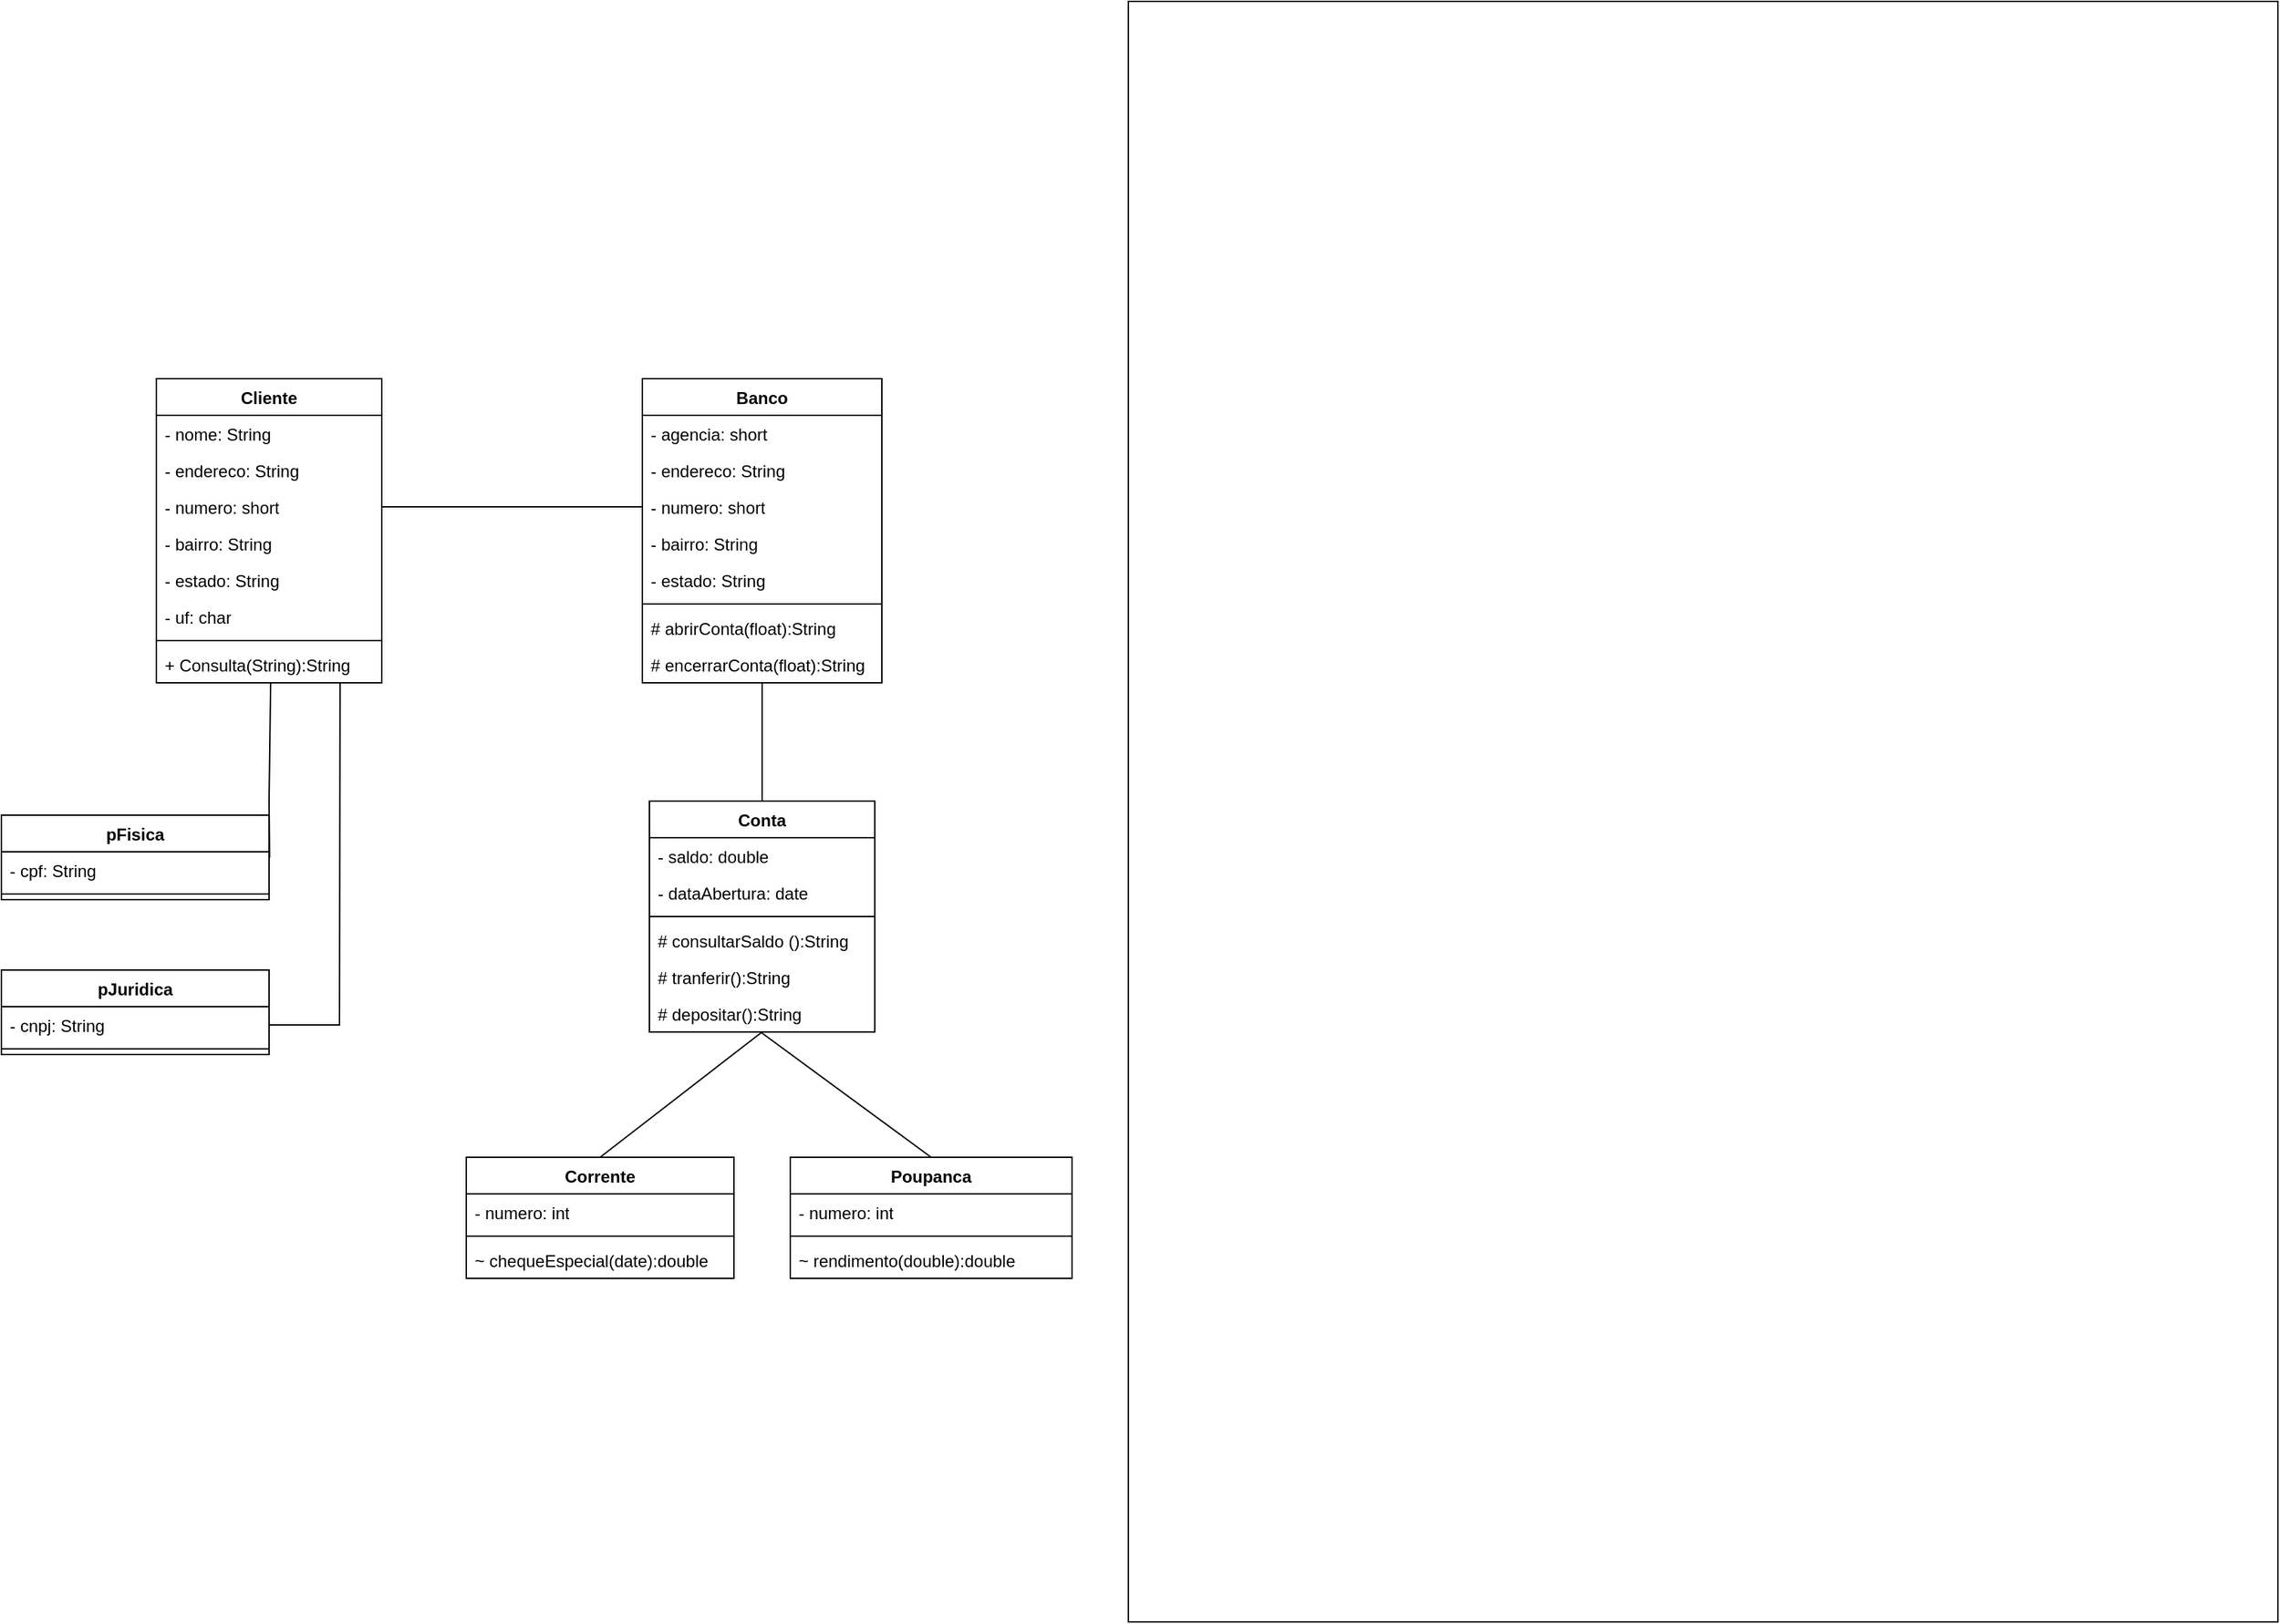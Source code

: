 <mxfile version="24.2.5" type="device">
  <diagram name="Page-1" id="c4acf3e9-155e-7222-9cf6-157b1a14988f">
    <mxGraphModel dx="1195" dy="697" grid="1" gridSize="10" guides="1" tooltips="1" connect="1" arrows="1" fold="1" page="1" pageScale="1" pageWidth="827" pageHeight="1169" background="none" math="0" shadow="0">
      <root>
        <mxCell id="0" />
        <mxCell id="1" parent="0" />
        <mxCell id="DeDeSvF-bZY0zyQ2QNgJ-77" value="" style="whiteSpace=wrap;html=1;" vertex="1" parent="1">
          <mxGeometry x="834" y="9" width="816" height="1151" as="geometry" />
        </mxCell>
        <mxCell id="DeDeSvF-bZY0zyQ2QNgJ-6" value="Cliente" style="swimlane;fontStyle=1;align=center;verticalAlign=top;childLayout=stackLayout;horizontal=1;startSize=26;horizontalStack=0;resizeParent=1;resizeParentMax=0;resizeLast=0;collapsible=1;marginBottom=0;whiteSpace=wrap;html=1;" vertex="1" parent="1">
          <mxGeometry x="144" y="277" width="160" height="216" as="geometry">
            <mxRectangle x="340" y="30" width="100" height="30" as="alternateBounds" />
          </mxGeometry>
        </mxCell>
        <mxCell id="DeDeSvF-bZY0zyQ2QNgJ-7" value="- nome: String" style="text;strokeColor=none;fillColor=none;align=left;verticalAlign=top;spacingLeft=4;spacingRight=4;overflow=hidden;rotatable=0;points=[[0,0.5],[1,0.5]];portConstraint=eastwest;whiteSpace=wrap;html=1;" vertex="1" parent="DeDeSvF-bZY0zyQ2QNgJ-6">
          <mxGeometry y="26" width="160" height="26" as="geometry" />
        </mxCell>
        <mxCell id="DeDeSvF-bZY0zyQ2QNgJ-10" value="- endereco: String" style="text;strokeColor=none;fillColor=none;align=left;verticalAlign=top;spacingLeft=4;spacingRight=4;overflow=hidden;rotatable=0;points=[[0,0.5],[1,0.5]];portConstraint=eastwest;whiteSpace=wrap;html=1;" vertex="1" parent="DeDeSvF-bZY0zyQ2QNgJ-6">
          <mxGeometry y="52" width="160" height="26" as="geometry" />
        </mxCell>
        <mxCell id="DeDeSvF-bZY0zyQ2QNgJ-11" value="- numero: short" style="text;strokeColor=none;fillColor=none;align=left;verticalAlign=top;spacingLeft=4;spacingRight=4;overflow=hidden;rotatable=0;points=[[0,0.5],[1,0.5]];portConstraint=eastwest;whiteSpace=wrap;html=1;" vertex="1" parent="DeDeSvF-bZY0zyQ2QNgJ-6">
          <mxGeometry y="78" width="160" height="26" as="geometry" />
        </mxCell>
        <mxCell id="DeDeSvF-bZY0zyQ2QNgJ-12" value="- bairro: String" style="text;strokeColor=none;fillColor=none;align=left;verticalAlign=top;spacingLeft=4;spacingRight=4;overflow=hidden;rotatable=0;points=[[0,0.5],[1,0.5]];portConstraint=eastwest;whiteSpace=wrap;html=1;" vertex="1" parent="DeDeSvF-bZY0zyQ2QNgJ-6">
          <mxGeometry y="104" width="160" height="26" as="geometry" />
        </mxCell>
        <mxCell id="DeDeSvF-bZY0zyQ2QNgJ-13" value="- estado: String" style="text;strokeColor=none;fillColor=none;align=left;verticalAlign=top;spacingLeft=4;spacingRight=4;overflow=hidden;rotatable=0;points=[[0,0.5],[1,0.5]];portConstraint=eastwest;whiteSpace=wrap;html=1;" vertex="1" parent="DeDeSvF-bZY0zyQ2QNgJ-6">
          <mxGeometry y="130" width="160" height="26" as="geometry" />
        </mxCell>
        <mxCell id="DeDeSvF-bZY0zyQ2QNgJ-66" value="- uf: char" style="text;strokeColor=none;fillColor=none;align=left;verticalAlign=top;spacingLeft=4;spacingRight=4;overflow=hidden;rotatable=0;points=[[0,0.5],[1,0.5]];portConstraint=eastwest;whiteSpace=wrap;html=1;" vertex="1" parent="DeDeSvF-bZY0zyQ2QNgJ-6">
          <mxGeometry y="156" width="160" height="26" as="geometry" />
        </mxCell>
        <mxCell id="DeDeSvF-bZY0zyQ2QNgJ-8" value="" style="line;strokeWidth=1;fillColor=none;align=left;verticalAlign=middle;spacingTop=-1;spacingLeft=3;spacingRight=3;rotatable=0;labelPosition=right;points=[];portConstraint=eastwest;strokeColor=inherit;" vertex="1" parent="DeDeSvF-bZY0zyQ2QNgJ-6">
          <mxGeometry y="182" width="160" height="8" as="geometry" />
        </mxCell>
        <mxCell id="DeDeSvF-bZY0zyQ2QNgJ-9" value="+ Consulta(String):String" style="text;strokeColor=none;fillColor=none;align=left;verticalAlign=top;spacingLeft=4;spacingRight=4;overflow=hidden;rotatable=0;points=[[0,0.5],[1,0.5]];portConstraint=eastwest;whiteSpace=wrap;html=1;" vertex="1" parent="DeDeSvF-bZY0zyQ2QNgJ-6">
          <mxGeometry y="190" width="160" height="26" as="geometry" />
        </mxCell>
        <mxCell id="DeDeSvF-bZY0zyQ2QNgJ-14" value="pFisica" style="swimlane;fontStyle=1;align=center;verticalAlign=top;childLayout=stackLayout;horizontal=1;startSize=26;horizontalStack=0;resizeParent=1;resizeParentMax=0;resizeLast=0;collapsible=1;marginBottom=0;whiteSpace=wrap;html=1;" vertex="1" parent="1">
          <mxGeometry x="34" y="587" width="190" height="60" as="geometry">
            <mxRectangle x="340" y="30" width="100" height="30" as="alternateBounds" />
          </mxGeometry>
        </mxCell>
        <mxCell id="DeDeSvF-bZY0zyQ2QNgJ-17" value="- cpf: String" style="text;strokeColor=none;fillColor=none;align=left;verticalAlign=top;spacingLeft=4;spacingRight=4;overflow=hidden;rotatable=0;points=[[0,0.5],[1,0.5]];portConstraint=eastwest;whiteSpace=wrap;html=1;" vertex="1" parent="DeDeSvF-bZY0zyQ2QNgJ-14">
          <mxGeometry y="26" width="190" height="26" as="geometry" />
        </mxCell>
        <mxCell id="DeDeSvF-bZY0zyQ2QNgJ-20" value="" style="line;strokeWidth=1;fillColor=none;align=left;verticalAlign=middle;spacingTop=-1;spacingLeft=3;spacingRight=3;rotatable=0;labelPosition=right;points=[];portConstraint=eastwest;strokeColor=inherit;" vertex="1" parent="DeDeSvF-bZY0zyQ2QNgJ-14">
          <mxGeometry y="52" width="190" height="8" as="geometry" />
        </mxCell>
        <mxCell id="DeDeSvF-bZY0zyQ2QNgJ-22" value="pJuridica" style="swimlane;fontStyle=1;align=center;verticalAlign=top;childLayout=stackLayout;horizontal=1;startSize=26;horizontalStack=0;resizeParent=1;resizeParentMax=0;resizeLast=0;collapsible=1;marginBottom=0;whiteSpace=wrap;html=1;" vertex="1" parent="1">
          <mxGeometry x="34" y="697" width="190" height="60" as="geometry">
            <mxRectangle x="340" y="30" width="100" height="30" as="alternateBounds" />
          </mxGeometry>
        </mxCell>
        <mxCell id="DeDeSvF-bZY0zyQ2QNgJ-23" value="- cnpj: String" style="text;strokeColor=none;fillColor=none;align=left;verticalAlign=top;spacingLeft=4;spacingRight=4;overflow=hidden;rotatable=0;points=[[0,0.5],[1,0.5]];portConstraint=eastwest;whiteSpace=wrap;html=1;" vertex="1" parent="DeDeSvF-bZY0zyQ2QNgJ-22">
          <mxGeometry y="26" width="190" height="26" as="geometry" />
        </mxCell>
        <mxCell id="DeDeSvF-bZY0zyQ2QNgJ-26" value="" style="line;strokeWidth=1;fillColor=none;align=left;verticalAlign=middle;spacingTop=-1;spacingLeft=3;spacingRight=3;rotatable=0;labelPosition=right;points=[];portConstraint=eastwest;strokeColor=inherit;" vertex="1" parent="DeDeSvF-bZY0zyQ2QNgJ-22">
          <mxGeometry y="52" width="190" height="8" as="geometry" />
        </mxCell>
        <mxCell id="DeDeSvF-bZY0zyQ2QNgJ-28" value="Conta" style="swimlane;fontStyle=1;align=center;verticalAlign=top;childLayout=stackLayout;horizontal=1;startSize=26;horizontalStack=0;resizeParent=1;resizeParentMax=0;resizeLast=0;collapsible=1;marginBottom=0;whiteSpace=wrap;html=1;" vertex="1" parent="1">
          <mxGeometry x="494" y="577" width="160" height="164" as="geometry">
            <mxRectangle x="340" y="30" width="100" height="30" as="alternateBounds" />
          </mxGeometry>
        </mxCell>
        <mxCell id="DeDeSvF-bZY0zyQ2QNgJ-69" value="- saldo: double" style="text;strokeColor=none;fillColor=none;align=left;verticalAlign=top;spacingLeft=4;spacingRight=4;overflow=hidden;rotatable=0;points=[[0,0.5],[1,0.5]];portConstraint=eastwest;whiteSpace=wrap;html=1;" vertex="1" parent="DeDeSvF-bZY0zyQ2QNgJ-28">
          <mxGeometry y="26" width="160" height="26" as="geometry" />
        </mxCell>
        <mxCell id="DeDeSvF-bZY0zyQ2QNgJ-68" value="- dataAbertura: date" style="text;strokeColor=none;fillColor=none;align=left;verticalAlign=top;spacingLeft=4;spacingRight=4;overflow=hidden;rotatable=0;points=[[0,0.5],[1,0.5]];portConstraint=eastwest;whiteSpace=wrap;html=1;" vertex="1" parent="DeDeSvF-bZY0zyQ2QNgJ-28">
          <mxGeometry y="52" width="160" height="26" as="geometry" />
        </mxCell>
        <mxCell id="DeDeSvF-bZY0zyQ2QNgJ-34" value="" style="line;strokeWidth=1;fillColor=none;align=left;verticalAlign=middle;spacingTop=-1;spacingLeft=3;spacingRight=3;rotatable=0;labelPosition=right;points=[];portConstraint=eastwest;strokeColor=inherit;" vertex="1" parent="DeDeSvF-bZY0zyQ2QNgJ-28">
          <mxGeometry y="78" width="160" height="8" as="geometry" />
        </mxCell>
        <mxCell id="DeDeSvF-bZY0zyQ2QNgJ-35" value="# consultarSaldo ():String" style="text;strokeColor=none;fillColor=none;align=left;verticalAlign=top;spacingLeft=4;spacingRight=4;overflow=hidden;rotatable=0;points=[[0,0.5],[1,0.5]];portConstraint=eastwest;whiteSpace=wrap;html=1;" vertex="1" parent="DeDeSvF-bZY0zyQ2QNgJ-28">
          <mxGeometry y="86" width="160" height="26" as="geometry" />
        </mxCell>
        <mxCell id="DeDeSvF-bZY0zyQ2QNgJ-52" value="# tranferir():String" style="text;strokeColor=none;fillColor=none;align=left;verticalAlign=top;spacingLeft=4;spacingRight=4;overflow=hidden;rotatable=0;points=[[0,0.5],[1,0.5]];portConstraint=eastwest;whiteSpace=wrap;html=1;" vertex="1" parent="DeDeSvF-bZY0zyQ2QNgJ-28">
          <mxGeometry y="112" width="160" height="26" as="geometry" />
        </mxCell>
        <mxCell id="DeDeSvF-bZY0zyQ2QNgJ-53" value="# depositar():String" style="text;strokeColor=none;fillColor=none;align=left;verticalAlign=top;spacingLeft=4;spacingRight=4;overflow=hidden;rotatable=0;points=[[0,0.5],[1,0.5]];portConstraint=eastwest;whiteSpace=wrap;html=1;" vertex="1" parent="DeDeSvF-bZY0zyQ2QNgJ-28">
          <mxGeometry y="138" width="160" height="26" as="geometry" />
        </mxCell>
        <mxCell id="DeDeSvF-bZY0zyQ2QNgJ-36" value="Corrente" style="swimlane;fontStyle=1;align=center;verticalAlign=top;childLayout=stackLayout;horizontal=1;startSize=26;horizontalStack=0;resizeParent=1;resizeParentMax=0;resizeLast=0;collapsible=1;marginBottom=0;whiteSpace=wrap;html=1;" vertex="1" parent="1">
          <mxGeometry x="364" y="830" width="190" height="86" as="geometry">
            <mxRectangle x="340" y="30" width="100" height="30" as="alternateBounds" />
          </mxGeometry>
        </mxCell>
        <mxCell id="DeDeSvF-bZY0zyQ2QNgJ-64" value="- numero: int" style="text;strokeColor=none;fillColor=none;align=left;verticalAlign=top;spacingLeft=4;spacingRight=4;overflow=hidden;rotatable=0;points=[[0,0.5],[1,0.5]];portConstraint=eastwest;whiteSpace=wrap;html=1;" vertex="1" parent="DeDeSvF-bZY0zyQ2QNgJ-36">
          <mxGeometry y="26" width="190" height="26" as="geometry" />
        </mxCell>
        <mxCell id="DeDeSvF-bZY0zyQ2QNgJ-42" value="" style="line;strokeWidth=1;fillColor=none;align=left;verticalAlign=middle;spacingTop=-1;spacingLeft=3;spacingRight=3;rotatable=0;labelPosition=right;points=[];portConstraint=eastwest;strokeColor=inherit;" vertex="1" parent="DeDeSvF-bZY0zyQ2QNgJ-36">
          <mxGeometry y="52" width="190" height="8" as="geometry" />
        </mxCell>
        <mxCell id="DeDeSvF-bZY0zyQ2QNgJ-43" value="~ chequeEspecial(date):double" style="text;strokeColor=none;fillColor=none;align=left;verticalAlign=top;spacingLeft=4;spacingRight=4;overflow=hidden;rotatable=0;points=[[0,0.5],[1,0.5]];portConstraint=eastwest;whiteSpace=wrap;html=1;" vertex="1" parent="DeDeSvF-bZY0zyQ2QNgJ-36">
          <mxGeometry y="60" width="190" height="26" as="geometry" />
        </mxCell>
        <mxCell id="DeDeSvF-bZY0zyQ2QNgJ-44" value="Poupanca" style="swimlane;fontStyle=1;align=center;verticalAlign=top;childLayout=stackLayout;horizontal=1;startSize=26;horizontalStack=0;resizeParent=1;resizeParentMax=0;resizeLast=0;collapsible=1;marginBottom=0;whiteSpace=wrap;html=1;" vertex="1" parent="1">
          <mxGeometry x="594" y="830" width="200" height="86" as="geometry">
            <mxRectangle x="340" y="30" width="100" height="30" as="alternateBounds" />
          </mxGeometry>
        </mxCell>
        <mxCell id="DeDeSvF-bZY0zyQ2QNgJ-65" value="- numero: int" style="text;strokeColor=none;fillColor=none;align=left;verticalAlign=top;spacingLeft=4;spacingRight=4;overflow=hidden;rotatable=0;points=[[0,0.5],[1,0.5]];portConstraint=eastwest;whiteSpace=wrap;html=1;" vertex="1" parent="DeDeSvF-bZY0zyQ2QNgJ-44">
          <mxGeometry y="26" width="200" height="26" as="geometry" />
        </mxCell>
        <mxCell id="DeDeSvF-bZY0zyQ2QNgJ-50" value="" style="line;strokeWidth=1;fillColor=none;align=left;verticalAlign=middle;spacingTop=-1;spacingLeft=3;spacingRight=3;rotatable=0;labelPosition=right;points=[];portConstraint=eastwest;strokeColor=inherit;" vertex="1" parent="DeDeSvF-bZY0zyQ2QNgJ-44">
          <mxGeometry y="52" width="200" height="8" as="geometry" />
        </mxCell>
        <mxCell id="DeDeSvF-bZY0zyQ2QNgJ-51" value="~ rendimento(double):double" style="text;strokeColor=none;fillColor=none;align=left;verticalAlign=top;spacingLeft=4;spacingRight=4;overflow=hidden;rotatable=0;points=[[0,0.5],[1,0.5]];portConstraint=eastwest;whiteSpace=wrap;html=1;" vertex="1" parent="DeDeSvF-bZY0zyQ2QNgJ-44">
          <mxGeometry y="60" width="200" height="26" as="geometry" />
        </mxCell>
        <mxCell id="DeDeSvF-bZY0zyQ2QNgJ-54" value="Banco" style="swimlane;fontStyle=1;align=center;verticalAlign=top;childLayout=stackLayout;horizontal=1;startSize=26;horizontalStack=0;resizeParent=1;resizeParentMax=0;resizeLast=0;collapsible=1;marginBottom=0;whiteSpace=wrap;html=1;" vertex="1" parent="1">
          <mxGeometry x="489" y="277" width="170" height="216" as="geometry">
            <mxRectangle x="340" y="30" width="100" height="30" as="alternateBounds" />
          </mxGeometry>
        </mxCell>
        <mxCell id="DeDeSvF-bZY0zyQ2QNgJ-55" value="- agencia: short" style="text;strokeColor=none;fillColor=none;align=left;verticalAlign=top;spacingLeft=4;spacingRight=4;overflow=hidden;rotatable=0;points=[[0,0.5],[1,0.5]];portConstraint=eastwest;whiteSpace=wrap;html=1;" vertex="1" parent="DeDeSvF-bZY0zyQ2QNgJ-54">
          <mxGeometry y="26" width="170" height="26" as="geometry" />
        </mxCell>
        <mxCell id="DeDeSvF-bZY0zyQ2QNgJ-56" value="- endereco: String" style="text;strokeColor=none;fillColor=none;align=left;verticalAlign=top;spacingLeft=4;spacingRight=4;overflow=hidden;rotatable=0;points=[[0,0.5],[1,0.5]];portConstraint=eastwest;whiteSpace=wrap;html=1;" vertex="1" parent="DeDeSvF-bZY0zyQ2QNgJ-54">
          <mxGeometry y="52" width="170" height="26" as="geometry" />
        </mxCell>
        <mxCell id="DeDeSvF-bZY0zyQ2QNgJ-57" value="- numero: short" style="text;strokeColor=none;fillColor=none;align=left;verticalAlign=top;spacingLeft=4;spacingRight=4;overflow=hidden;rotatable=0;points=[[0,0.5],[1,0.5]];portConstraint=eastwest;whiteSpace=wrap;html=1;" vertex="1" parent="DeDeSvF-bZY0zyQ2QNgJ-54">
          <mxGeometry y="78" width="170" height="26" as="geometry" />
        </mxCell>
        <mxCell id="DeDeSvF-bZY0zyQ2QNgJ-58" value="- bairro: String" style="text;strokeColor=none;fillColor=none;align=left;verticalAlign=top;spacingLeft=4;spacingRight=4;overflow=hidden;rotatable=0;points=[[0,0.5],[1,0.5]];portConstraint=eastwest;whiteSpace=wrap;html=1;" vertex="1" parent="DeDeSvF-bZY0zyQ2QNgJ-54">
          <mxGeometry y="104" width="170" height="26" as="geometry" />
        </mxCell>
        <mxCell id="DeDeSvF-bZY0zyQ2QNgJ-59" value="- estado: String" style="text;strokeColor=none;fillColor=none;align=left;verticalAlign=top;spacingLeft=4;spacingRight=4;overflow=hidden;rotatable=0;points=[[0,0.5],[1,0.5]];portConstraint=eastwest;whiteSpace=wrap;html=1;" vertex="1" parent="DeDeSvF-bZY0zyQ2QNgJ-54">
          <mxGeometry y="130" width="170" height="26" as="geometry" />
        </mxCell>
        <mxCell id="DeDeSvF-bZY0zyQ2QNgJ-60" value="" style="line;strokeWidth=1;fillColor=none;align=left;verticalAlign=middle;spacingTop=-1;spacingLeft=3;spacingRight=3;rotatable=0;labelPosition=right;points=[];portConstraint=eastwest;strokeColor=inherit;" vertex="1" parent="DeDeSvF-bZY0zyQ2QNgJ-54">
          <mxGeometry y="156" width="170" height="8" as="geometry" />
        </mxCell>
        <mxCell id="DeDeSvF-bZY0zyQ2QNgJ-67" value="# abrirConta(float):String" style="text;strokeColor=none;fillColor=none;align=left;verticalAlign=top;spacingLeft=4;spacingRight=4;overflow=hidden;rotatable=0;points=[[0,0.5],[1,0.5]];portConstraint=eastwest;whiteSpace=wrap;html=1;" vertex="1" parent="DeDeSvF-bZY0zyQ2QNgJ-54">
          <mxGeometry y="164" width="170" height="26" as="geometry" />
        </mxCell>
        <mxCell id="DeDeSvF-bZY0zyQ2QNgJ-70" value="# encerrarConta(float):String" style="text;strokeColor=none;fillColor=none;align=left;verticalAlign=top;spacingLeft=4;spacingRight=4;overflow=hidden;rotatable=0;points=[[0,0.5],[1,0.5]];portConstraint=eastwest;whiteSpace=wrap;html=1;" vertex="1" parent="DeDeSvF-bZY0zyQ2QNgJ-54">
          <mxGeometry y="190" width="170" height="26" as="geometry" />
        </mxCell>
        <mxCell id="DeDeSvF-bZY0zyQ2QNgJ-75" value="" style="endArrow=none;html=1;rounded=0;exitX=1;exitY=0.5;exitDx=0;exitDy=0;entryX=0;entryY=0.5;entryDx=0;entryDy=0;" edge="1" parent="1" source="DeDeSvF-bZY0zyQ2QNgJ-11" target="DeDeSvF-bZY0zyQ2QNgJ-57">
          <mxGeometry width="50" height="50" relative="1" as="geometry">
            <mxPoint x="294" y="731" as="sourcePoint" />
            <mxPoint x="344" y="681" as="targetPoint" />
          </mxGeometry>
        </mxCell>
        <mxCell id="DeDeSvF-bZY0zyQ2QNgJ-80" value="" style="endArrow=none;html=1;rounded=0;exitX=1.002;exitY=0.163;exitDx=0;exitDy=0;entryX=0.507;entryY=1.019;entryDx=0;entryDy=0;exitPerimeter=0;entryPerimeter=0;" edge="1" parent="1" source="DeDeSvF-bZY0zyQ2QNgJ-17" target="DeDeSvF-bZY0zyQ2QNgJ-9">
          <mxGeometry width="50" height="50" relative="1" as="geometry">
            <mxPoint x="244" y="567" as="sourcePoint" />
            <mxPoint x="429" y="567" as="targetPoint" />
            <Array as="points">
              <mxPoint x="224" y="577" />
            </Array>
          </mxGeometry>
        </mxCell>
        <mxCell id="DeDeSvF-bZY0zyQ2QNgJ-81" value="" style="endArrow=none;html=1;rounded=0;exitX=1;exitY=0.5;exitDx=0;exitDy=0;entryX=0.815;entryY=1.011;entryDx=0;entryDy=0;entryPerimeter=0;" edge="1" parent="1" source="DeDeSvF-bZY0zyQ2QNgJ-23" target="DeDeSvF-bZY0zyQ2QNgJ-9">
          <mxGeometry width="50" height="50" relative="1" as="geometry">
            <mxPoint x="234" y="726.66" as="sourcePoint" />
            <mxPoint x="274" y="497" as="targetPoint" />
            <Array as="points">
              <mxPoint x="274" y="736" />
            </Array>
          </mxGeometry>
        </mxCell>
        <mxCell id="DeDeSvF-bZY0zyQ2QNgJ-82" value="" style="endArrow=none;html=1;rounded=0;exitX=0.5;exitY=0;exitDx=0;exitDy=0;entryX=0.5;entryY=1;entryDx=0;entryDy=0;" edge="1" parent="1" source="DeDeSvF-bZY0zyQ2QNgJ-28" target="DeDeSvF-bZY0zyQ2QNgJ-54">
          <mxGeometry width="50" height="50" relative="1" as="geometry">
            <mxPoint x="294" y="587" as="sourcePoint" />
            <mxPoint x="574" y="517" as="targetPoint" />
          </mxGeometry>
        </mxCell>
        <mxCell id="DeDeSvF-bZY0zyQ2QNgJ-83" value="" style="endArrow=none;html=1;rounded=0;exitX=0.5;exitY=0;exitDx=0;exitDy=0;entryX=0.498;entryY=1.009;entryDx=0;entryDy=0;entryPerimeter=0;" edge="1" parent="1" source="DeDeSvF-bZY0zyQ2QNgJ-36" target="DeDeSvF-bZY0zyQ2QNgJ-53">
          <mxGeometry width="50" height="50" relative="1" as="geometry">
            <mxPoint x="420" y="784" as="sourcePoint" />
            <mxPoint x="570" y="790" as="targetPoint" />
          </mxGeometry>
        </mxCell>
        <mxCell id="DeDeSvF-bZY0zyQ2QNgJ-84" value="" style="endArrow=none;html=1;rounded=0;exitX=0.5;exitY=0;exitDx=0;exitDy=0;entryX=0.493;entryY=1.001;entryDx=0;entryDy=0;entryPerimeter=0;" edge="1" parent="1" source="DeDeSvF-bZY0zyQ2QNgJ-44" target="DeDeSvF-bZY0zyQ2QNgJ-53">
          <mxGeometry width="50" height="50" relative="1" as="geometry">
            <mxPoint x="469" y="840" as="sourcePoint" />
            <mxPoint x="582" y="781" as="targetPoint" />
          </mxGeometry>
        </mxCell>
      </root>
    </mxGraphModel>
  </diagram>
</mxfile>
